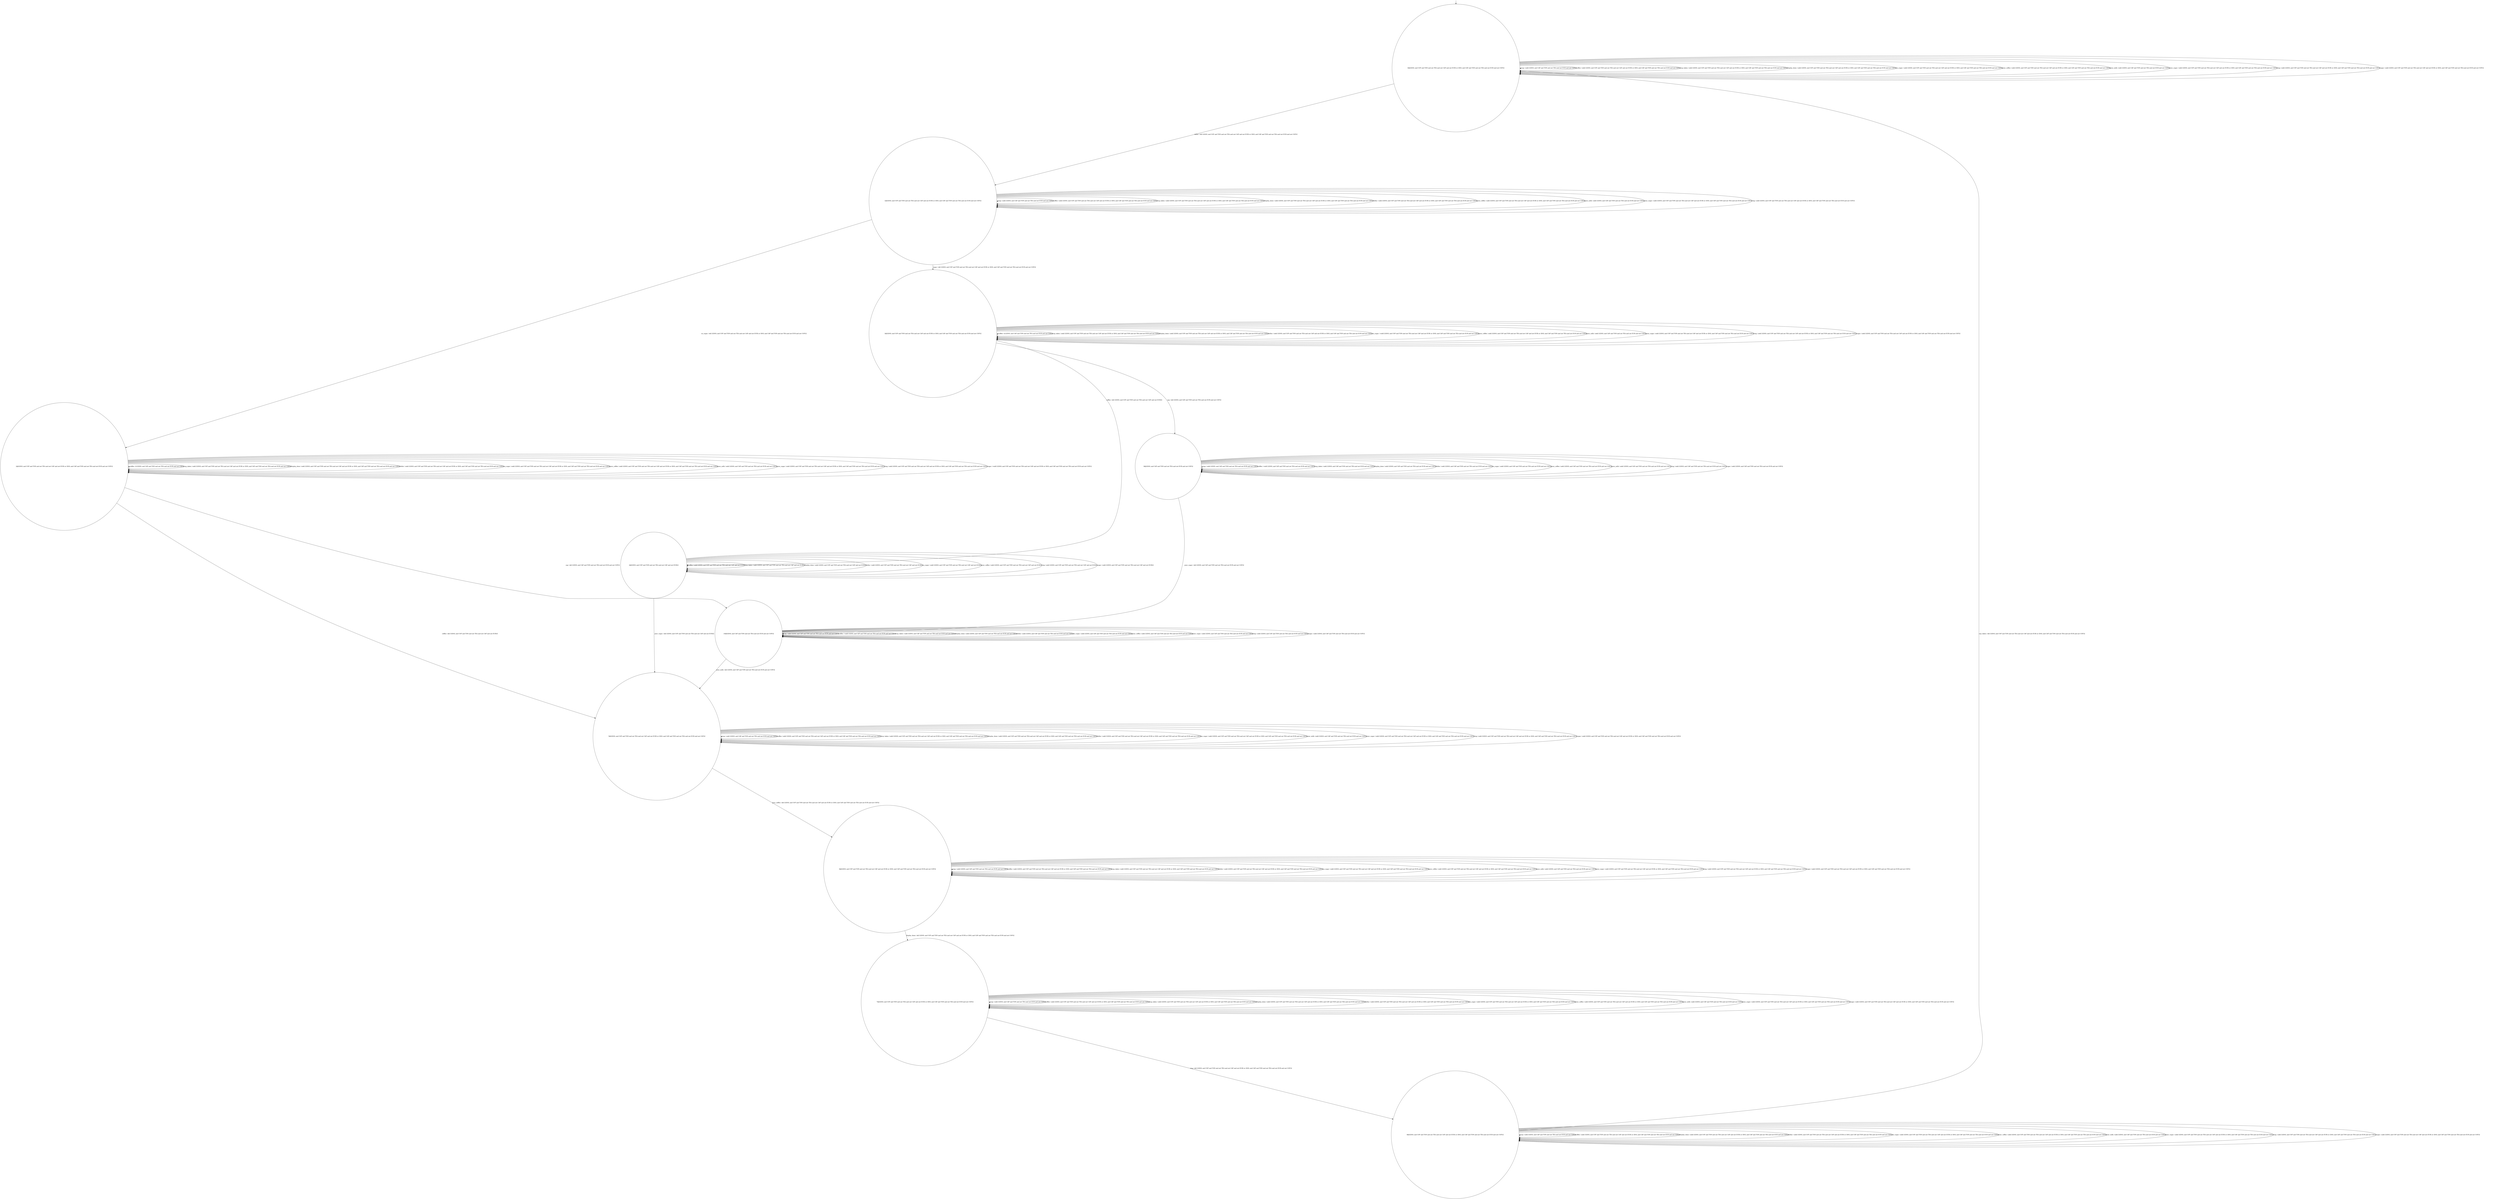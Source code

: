 digraph g {
	edge [lblstyle="above, sloped"];
	s0 [shape="circle" label="0@[((DOL and COF and TON and not TEA and not CAP and not EUR) or (DOL and CAP and TON and not TEA and not EUR and not COF))]"];
	s1 [shape="circle" label="1@[((DOL and COF and TON and not TEA and not CAP and not EUR) or (DOL and CAP and TON and not TEA and not EUR and not COF))]"];
	s2 [shape="circle" label="2@[((DOL and COF and TON and not TEA and not CAP and not EUR) or (DOL and CAP and TON and not TEA and not EUR and not COF))]"];
	s3 [shape="circle" label="3@[((DOL and COF and TON and not TEA and not CAP and not EUR) or (DOL and CAP and TON and not TEA and not EUR and not COF))]"];
	s4 [shape="circle" label="4@[((DOL and COF and TON and not TEA and not CAP and not EUR))]"];
	s5 [shape="circle" label="5@[((DOL and COF and TON and not TEA and not CAP and not EUR) or (DOL and CAP and TON and not TEA and not EUR and not COF))]"];
	s6 [shape="circle" label="6@[((DOL and COF and TON and not TEA and not CAP and not EUR) or (DOL and CAP and TON and not TEA and not EUR and not COF))]"];
	s7 [shape="circle" label="7@[((DOL and COF and TON and not TEA and not CAP and not EUR) or (DOL and CAP and TON and not TEA and not EUR and not COF))]"];
	s8 [shape="circle" label="8@[((DOL and COF and TON and not TEA and not CAP and not EUR) or (DOL and CAP and TON and not TEA and not EUR and not COF))]"];
	s9 [shape="circle" label="9@[((DOL and CAP and TON and not TEA and not EUR and not COF))]"];
	s10 [shape="circle" label="10@[((DOL and CAP and TON and not TEA and not EUR and not COF))]"];
	s0 -> s0 [label="cap / nok() [((DOL and CAP and TON and not TEA and not EUR and not COF))]"];
	s0 -> s0 [label="coffee / nok() [((DOL and COF and TON and not TEA and not CAP and not EUR) or (DOL and CAP and TON and not TEA and not EUR and not COF))]"];
	s0 -> s0 [label="cup_taken / nok() [((DOL and COF and TON and not TEA and not CAP and not EUR) or (DOL and CAP and TON and not TEA and not EUR and not COF))]"];
	s0 -> s0 [label="display_done / nok() [((DOL and COF and TON and not TEA and not CAP and not EUR) or (DOL and CAP and TON and not TEA and not EUR and not COF))]"];
	s0 -> s1 [label="dollar / ok() [((DOL and COF and TON and not TEA and not CAP and not EUR) or (DOL and CAP and TON and not TEA and not EUR and not COF))]"];
	s0 -> s0 [label="no_sugar / nok() [((DOL and COF and TON and not TEA and not CAP and not EUR) or (DOL and CAP and TON and not TEA and not EUR and not COF))]"];
	s0 -> s0 [label="pour_coffee / nok() [((DOL and COF and TON and not TEA and not CAP and not EUR) or (DOL and CAP and TON and not TEA and not EUR and not COF))]"];
	s0 -> s0 [label="pour_milk / nok() [((DOL and CAP and TON and not TEA and not EUR and not COF))]"];
	s0 -> s0 [label="pour_sugar / nok() [((DOL and COF and TON and not TEA and not CAP and not EUR) or (DOL and CAP and TON and not TEA and not EUR and not COF))]"];
	s0 -> s0 [label="ring / nok() [((DOL and COF and TON and not TEA and not CAP and not EUR) or (DOL and CAP and TON and not TEA and not EUR and not COF))]"];
	s0 -> s0 [label="sugar / nok() [((DOL and COF and TON and not TEA and not CAP and not EUR) or (DOL and CAP and TON and not TEA and not EUR and not COF))]"];
	s1 -> s1 [label="cap / nok() [((DOL and CAP and TON and not TEA and not EUR and not COF))]"];
	s1 -> s1 [label="coffee / nok() [((DOL and COF and TON and not TEA and not CAP and not EUR) or (DOL and CAP and TON and not TEA and not EUR and not COF))]"];
	s1 -> s1 [label="cup_taken / nok() [((DOL and COF and TON and not TEA and not CAP and not EUR) or (DOL and CAP and TON and not TEA and not EUR and not COF))]"];
	s1 -> s1 [label="display_done / nok() [((DOL and COF and TON and not TEA and not CAP and not EUR) or (DOL and CAP and TON and not TEA and not EUR and not COF))]"];
	s1 -> s1 [label="dollar / nok() [((DOL and COF and TON and not TEA and not CAP and not EUR) or (DOL and CAP and TON and not TEA and not EUR and not COF))]"];
	s1 -> s2 [label="no_sugar / ok() [((DOL and COF and TON and not TEA and not CAP and not EUR) or (DOL and CAP and TON and not TEA and not EUR and not COF))]"];
	s1 -> s1 [label="pour_coffee / nok() [((DOL and COF and TON and not TEA and not CAP and not EUR) or (DOL and CAP and TON and not TEA and not EUR and not COF))]"];
	s1 -> s1 [label="pour_milk / nok() [((DOL and CAP and TON and not TEA and not EUR and not COF))]"];
	s1 -> s1 [label="pour_sugar / nok() [((DOL and COF and TON and not TEA and not CAP and not EUR) or (DOL and CAP and TON and not TEA and not EUR and not COF))]"];
	s1 -> s1 [label="ring / nok() [((DOL and COF and TON and not TEA and not CAP and not EUR) or (DOL and CAP and TON and not TEA and not EUR and not COF))]"];
	s1 -> s3 [label="sugar / ok() [((DOL and COF and TON and not TEA and not CAP and not EUR) or (DOL and CAP and TON and not TEA and not EUR and not COF))]"];
	s2 -> s10 [label="cap / ok() [((DOL and CAP and TON and not TEA and not EUR and not COF))]"];
	s2 -> s5 [label="coffee / ok() [((DOL and COF and TON and not TEA and not CAP and not EUR))]"];
	s2 -> s2 [label="coffee / Ω [((DOL and CAP and TON and not TEA and not EUR and not COF))]"];
	s2 -> s2 [label="cup_taken / nok() [((DOL and COF and TON and not TEA and not CAP and not EUR) or (DOL and CAP and TON and not TEA and not EUR and not COF))]"];
	s2 -> s2 [label="display_done / nok() [((DOL and COF and TON and not TEA and not CAP and not EUR) or (DOL and CAP and TON and not TEA and not EUR and not COF))]"];
	s2 -> s2 [label="dollar / nok() [((DOL and COF and TON and not TEA and not CAP and not EUR) or (DOL and CAP and TON and not TEA and not EUR and not COF))]"];
	s2 -> s2 [label="no_sugar / nok() [((DOL and COF and TON and not TEA and not CAP and not EUR) or (DOL and CAP and TON and not TEA and not EUR and not COF))]"];
	s2 -> s2 [label="pour_coffee / nok() [((DOL and COF and TON and not TEA and not CAP and not EUR) or (DOL and CAP and TON and not TEA and not EUR and not COF))]"];
	s2 -> s2 [label="pour_milk / nok() [((DOL and CAP and TON and not TEA and not EUR and not COF))]"];
	s2 -> s2 [label="pour_sugar / nok() [((DOL and COF and TON and not TEA and not CAP and not EUR) or (DOL and CAP and TON and not TEA and not EUR and not COF))]"];
	s2 -> s2 [label="ring / nok() [((DOL and COF and TON and not TEA and not CAP and not EUR) or (DOL and CAP and TON and not TEA and not EUR and not COF))]"];
	s2 -> s2 [label="sugar / void() [((DOL and COF and TON and not TEA and not CAP and not EUR) or (DOL and CAP and TON and not TEA and not EUR and not COF))]"];
	s3 -> s9 [label="cap / ok() [((DOL and CAP and TON and not TEA and not EUR and not COF))]"];
	s3 -> s3 [label="coffee / Ω [((DOL and CAP and TON and not TEA and not EUR and not COF))]"];
	s3 -> s4 [label="coffee / ok() [((DOL and COF and TON and not TEA and not CAP and not EUR))]"];
	s3 -> s3 [label="cup_taken / nok() [((DOL and COF and TON and not TEA and not CAP and not EUR) or (DOL and CAP and TON and not TEA and not EUR and not COF))]"];
	s3 -> s3 [label="display_done / nok() [((DOL and COF and TON and not TEA and not CAP and not EUR) or (DOL and CAP and TON and not TEA and not EUR and not COF))]"];
	s3 -> s3 [label="dollar / nok() [((DOL and COF and TON and not TEA and not CAP and not EUR) or (DOL and CAP and TON and not TEA and not EUR and not COF))]"];
	s3 -> s3 [label="no_sugar / void() [((DOL and COF and TON and not TEA and not CAP and not EUR) or (DOL and CAP and TON and not TEA and not EUR and not COF))]"];
	s3 -> s3 [label="pour_coffee / nok() [((DOL and COF and TON and not TEA and not CAP and not EUR) or (DOL and CAP and TON and not TEA and not EUR and not COF))]"];
	s3 -> s3 [label="pour_milk / nok() [((DOL and CAP and TON and not TEA and not EUR and not COF))]"];
	s3 -> s3 [label="pour_sugar / nok() [((DOL and COF and TON and not TEA and not CAP and not EUR) or (DOL and CAP and TON and not TEA and not EUR and not COF))]"];
	s3 -> s3 [label="ring / nok() [((DOL and COF and TON and not TEA and not CAP and not EUR) or (DOL and CAP and TON and not TEA and not EUR and not COF))]"];
	s3 -> s3 [label="sugar / nok() [((DOL and COF and TON and not TEA and not CAP and not EUR) or (DOL and CAP and TON and not TEA and not EUR and not COF))]"];
	s4 -> s4 [label="coffee / nok() [((DOL and COF and TON and not TEA and not CAP and not EUR))]"];
	s4 -> s4 [label="cup_taken / nok() [((DOL and COF and TON and not TEA and not CAP and not EUR))]"];
	s4 -> s4 [label="display_done / nok() [((DOL and COF and TON and not TEA and not CAP and not EUR))]"];
	s4 -> s4 [label="dollar / nok() [((DOL and COF and TON and not TEA and not CAP and not EUR))]"];
	s4 -> s4 [label="no_sugar / nok() [((DOL and COF and TON and not TEA and not CAP and not EUR))]"];
	s4 -> s4 [label="pour_coffee / nok() [((DOL and COF and TON and not TEA and not CAP and not EUR))]"];
	s4 -> s5 [label="pour_sugar / ok() [((DOL and COF and TON and not TEA and not CAP and not EUR))]"];
	s4 -> s4 [label="ring / nok() [((DOL and COF and TON and not TEA and not CAP and not EUR))]"];
	s4 -> s4 [label="sugar / nok() [((DOL and COF and TON and not TEA and not CAP and not EUR))]"];
	s5 -> s5 [label="cap / nok() [((DOL and CAP and TON and not TEA and not EUR and not COF))]"];
	s5 -> s5 [label="coffee / nok() [((DOL and COF and TON and not TEA and not CAP and not EUR) or (DOL and CAP and TON and not TEA and not EUR and not COF))]"];
	s5 -> s5 [label="cup_taken / nok() [((DOL and COF and TON and not TEA and not CAP and not EUR) or (DOL and CAP and TON and not TEA and not EUR and not COF))]"];
	s5 -> s5 [label="display_done / nok() [((DOL and COF and TON and not TEA and not CAP and not EUR) or (DOL and CAP and TON and not TEA and not EUR and not COF))]"];
	s5 -> s5 [label="dollar / nok() [((DOL and COF and TON and not TEA and not CAP and not EUR) or (DOL and CAP and TON and not TEA and not EUR and not COF))]"];
	s5 -> s5 [label="no_sugar / nok() [((DOL and COF and TON and not TEA and not CAP and not EUR) or (DOL and CAP and TON and not TEA and not EUR and not COF))]"];
	s5 -> s6 [label="pour_coffee / ok() [((DOL and COF and TON and not TEA and not CAP and not EUR) or (DOL and CAP and TON and not TEA and not EUR and not COF))]"];
	s5 -> s5 [label="pour_milk / nok() [((DOL and CAP and TON and not TEA and not EUR and not COF))]"];
	s5 -> s5 [label="pour_sugar / nok() [((DOL and COF and TON and not TEA and not CAP and not EUR) or (DOL and CAP and TON and not TEA and not EUR and not COF))]"];
	s5 -> s5 [label="ring / nok() [((DOL and COF and TON and not TEA and not CAP and not EUR) or (DOL and CAP and TON and not TEA and not EUR and not COF))]"];
	s5 -> s5 [label="sugar / nok() [((DOL and COF and TON and not TEA and not CAP and not EUR) or (DOL and CAP and TON and not TEA and not EUR and not COF))]"];
	s6 -> s6 [label="cap / nok() [((DOL and CAP and TON and not TEA and not EUR and not COF))]"];
	s6 -> s6 [label="coffee / nok() [((DOL and COF and TON and not TEA and not CAP and not EUR) or (DOL and CAP and TON and not TEA and not EUR and not COF))]"];
	s6 -> s6 [label="cup_taken / nok() [((DOL and COF and TON and not TEA and not CAP and not EUR) or (DOL and CAP and TON and not TEA and not EUR and not COF))]"];
	s6 -> s7 [label="display_done / ok() [((DOL and COF and TON and not TEA and not CAP and not EUR) or (DOL and CAP and TON and not TEA and not EUR and not COF))]"];
	s6 -> s6 [label="dollar / nok() [((DOL and COF and TON and not TEA and not CAP and not EUR) or (DOL and CAP and TON and not TEA and not EUR and not COF))]"];
	s6 -> s6 [label="no_sugar / nok() [((DOL and COF and TON and not TEA and not CAP and not EUR) or (DOL and CAP and TON and not TEA and not EUR and not COF))]"];
	s6 -> s6 [label="pour_coffee / nok() [((DOL and COF and TON and not TEA and not CAP and not EUR) or (DOL and CAP and TON and not TEA and not EUR and not COF))]"];
	s6 -> s6 [label="pour_milk / nok() [((DOL and CAP and TON and not TEA and not EUR and not COF))]"];
	s6 -> s6 [label="pour_sugar / nok() [((DOL and COF and TON and not TEA and not CAP and not EUR) or (DOL and CAP and TON and not TEA and not EUR and not COF))]"];
	s6 -> s6 [label="ring / nok() [((DOL and COF and TON and not TEA and not CAP and not EUR) or (DOL and CAP and TON and not TEA and not EUR and not COF))]"];
	s6 -> s6 [label="sugar / nok() [((DOL and COF and TON and not TEA and not CAP and not EUR) or (DOL and CAP and TON and not TEA and not EUR and not COF))]"];
	s7 -> s7 [label="cap / nok() [((DOL and CAP and TON and not TEA and not EUR and not COF))]"];
	s7 -> s7 [label="coffee / nok() [((DOL and COF and TON and not TEA and not CAP and not EUR) or (DOL and CAP and TON and not TEA and not EUR and not COF))]"];
	s7 -> s7 [label="cup_taken / nok() [((DOL and COF and TON and not TEA and not CAP and not EUR) or (DOL and CAP and TON and not TEA and not EUR and not COF))]"];
	s7 -> s7 [label="display_done / nok() [((DOL and COF and TON and not TEA and not CAP and not EUR) or (DOL and CAP and TON and not TEA and not EUR and not COF))]"];
	s7 -> s7 [label="dollar / nok() [((DOL and COF and TON and not TEA and not CAP and not EUR) or (DOL and CAP and TON and not TEA and not EUR and not COF))]"];
	s7 -> s7 [label="no_sugar / nok() [((DOL and COF and TON and not TEA and not CAP and not EUR) or (DOL and CAP and TON and not TEA and not EUR and not COF))]"];
	s7 -> s7 [label="pour_coffee / nok() [((DOL and COF and TON and not TEA and not CAP and not EUR) or (DOL and CAP and TON and not TEA and not EUR and not COF))]"];
	s7 -> s7 [label="pour_milk / nok() [((DOL and CAP and TON and not TEA and not EUR and not COF))]"];
	s7 -> s7 [label="pour_sugar / nok() [((DOL and COF and TON and not TEA and not CAP and not EUR) or (DOL and CAP and TON and not TEA and not EUR and not COF))]"];
	s7 -> s8 [label="ring / ok() [((DOL and COF and TON and not TEA and not CAP and not EUR) or (DOL and CAP and TON and not TEA and not EUR and not COF))]"];
	s7 -> s7 [label="sugar / nok() [((DOL and COF and TON and not TEA and not CAP and not EUR) or (DOL and CAP and TON and not TEA and not EUR and not COF))]"];
	s8 -> s8 [label="cap / nok() [((DOL and CAP and TON and not TEA and not EUR and not COF))]"];
	s8 -> s8 [label="coffee / nok() [((DOL and COF and TON and not TEA and not CAP and not EUR) or (DOL and CAP and TON and not TEA and not EUR and not COF))]"];
	s8 -> s0 [label="cup_taken / ok() [((DOL and COF and TON and not TEA and not CAP and not EUR) or (DOL and CAP and TON and not TEA and not EUR and not COF))]"];
	s8 -> s8 [label="display_done / nok() [((DOL and COF and TON and not TEA and not CAP and not EUR) or (DOL and CAP and TON and not TEA and not EUR and not COF))]"];
	s8 -> s8 [label="dollar / nok() [((DOL and COF and TON and not TEA and not CAP and not EUR) or (DOL and CAP and TON and not TEA and not EUR and not COF))]"];
	s8 -> s8 [label="no_sugar / nok() [((DOL and COF and TON and not TEA and not CAP and not EUR) or (DOL and CAP and TON and not TEA and not EUR and not COF))]"];
	s8 -> s8 [label="pour_coffee / nok() [((DOL and COF and TON and not TEA and not CAP and not EUR) or (DOL and CAP and TON and not TEA and not EUR and not COF))]"];
	s8 -> s8 [label="pour_milk / nok() [((DOL and CAP and TON and not TEA and not EUR and not COF))]"];
	s8 -> s8 [label="pour_sugar / nok() [((DOL and COF and TON and not TEA and not CAP and not EUR) or (DOL and CAP and TON and not TEA and not EUR and not COF))]"];
	s8 -> s8 [label="ring / nok() [((DOL and COF and TON and not TEA and not CAP and not EUR) or (DOL and CAP and TON and not TEA and not EUR and not COF))]"];
	s8 -> s8 [label="sugar / nok() [((DOL and COF and TON and not TEA and not CAP and not EUR) or (DOL and CAP and TON and not TEA and not EUR and not COF))]"];
	s9 -> s9 [label="cap / nok() [((DOL and CAP and TON and not TEA and not EUR and not COF))]"];
	s9 -> s9 [label="coffee / void() [((DOL and CAP and TON and not TEA and not EUR and not COF))]"];
	s9 -> s9 [label="cup_taken / nok() [((DOL and CAP and TON and not TEA and not EUR and not COF))]"];
	s9 -> s9 [label="display_done / nok() [((DOL and CAP and TON and not TEA and not EUR and not COF))]"];
	s9 -> s9 [label="dollar / nok() [((DOL and CAP and TON and not TEA and not EUR and not COF))]"];
	s9 -> s9 [label="no_sugar / nok() [((DOL and CAP and TON and not TEA and not EUR and not COF))]"];
	s9 -> s9 [label="pour_coffee / nok() [((DOL and CAP and TON and not TEA and not EUR and not COF))]"];
	s9 -> s9 [label="pour_milk / nok() [((DOL and CAP and TON and not TEA and not EUR and not COF))]"];
	s9 -> s10 [label="pour_sugar / ok() [((DOL and CAP and TON and not TEA and not EUR and not COF))]"];
	s9 -> s9 [label="ring / nok() [((DOL and CAP and TON and not TEA and not EUR and not COF))]"];
	s9 -> s9 [label="sugar / nok() [((DOL and CAP and TON and not TEA and not EUR and not COF))]"];
	s10 -> s10 [label="cap / nok() [((DOL and CAP and TON and not TEA and not EUR and not COF))]"];
	s10 -> s10 [label="coffee / void() [((DOL and CAP and TON and not TEA and not EUR and not COF))]"];
	s10 -> s10 [label="cup_taken / nok() [((DOL and CAP and TON and not TEA and not EUR and not COF))]"];
	s10 -> s10 [label="display_done / nok() [((DOL and CAP and TON and not TEA and not EUR and not COF))]"];
	s10 -> s10 [label="dollar / nok() [((DOL and CAP and TON and not TEA and not EUR and not COF))]"];
	s10 -> s10 [label="no_sugar / nok() [((DOL and CAP and TON and not TEA and not EUR and not COF))]"];
	s10 -> s10 [label="pour_coffee / nok() [((DOL and CAP and TON and not TEA and not EUR and not COF))]"];
	s10 -> s5 [label="pour_milk / ok() [((DOL and CAP and TON and not TEA and not EUR and not COF))]"];
	s10 -> s10 [label="pour_sugar / nok() [((DOL and CAP and TON and not TEA and not EUR and not COF))]"];
	s10 -> s10 [label="ring / nok() [((DOL and CAP and TON and not TEA and not EUR and not COF))]"];
	s10 -> s10 [label="sugar / nok() [((DOL and CAP and TON and not TEA and not EUR and not COF))]"];
	__start0 [label="" shape="none" width="0" height="0"];
	__start0 -> s0;
}